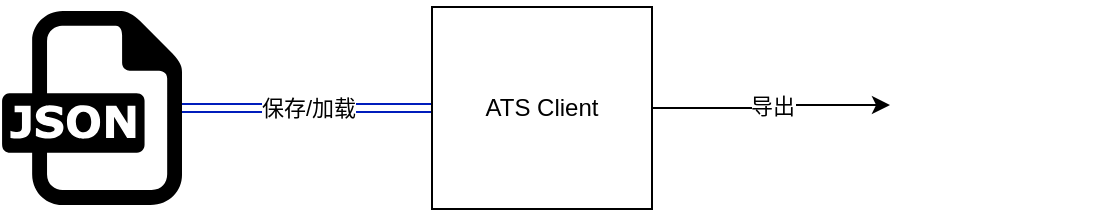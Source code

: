 <mxfile version="16.2.4" type="github">
  <diagram id="TSvHupmV6pkLSiCcQYH6" name="第 1 页">
    <mxGraphModel dx="1038" dy="547" grid="1" gridSize="10" guides="1" tooltips="1" connect="1" arrows="1" fold="1" page="1" pageScale="1" pageWidth="827" pageHeight="1169" math="0" shadow="0">
      <root>
        <mxCell id="0" />
        <mxCell id="1" parent="0" />
        <mxCell id="2_yFW19Lb9jpXho9O63r-2" value="" style="shape=image;html=1;verticalAlign=top;verticalLabelPosition=bottom;labelBackgroundColor=#ffffff;imageAspect=0;aspect=fixed;image=https://cdn0.iconfinder.com/data/icons/logos-microsoft-office-365/128/Microsoft_Office_Mesa_de_trabajo_1-128.png" vertex="1" parent="1">
          <mxGeometry x="569" y="186" width="105" height="105" as="geometry" />
        </mxCell>
        <mxCell id="2_yFW19Lb9jpXho9O63r-4" value="导出" style="edgeStyle=orthogonalEdgeStyle;rounded=0;orthogonalLoop=1;jettySize=auto;html=1;exitX=1;exitY=0.5;exitDx=0;exitDy=0;entryX=0;entryY=0.5;entryDx=0;entryDy=0;" edge="1" parent="1" source="2_yFW19Lb9jpXho9O63r-3" target="2_yFW19Lb9jpXho9O63r-2">
          <mxGeometry relative="1" as="geometry" />
        </mxCell>
        <mxCell id="2_yFW19Lb9jpXho9O63r-12" value="保存/加载" style="edgeStyle=orthogonalEdgeStyle;rounded=0;orthogonalLoop=1;jettySize=auto;html=1;exitX=0;exitY=0.5;exitDx=0;exitDy=0;shape=link;strokeColor=#001DBC;fillColor=#0050ef;" edge="1" parent="1" source="2_yFW19Lb9jpXho9O63r-3" target="2_yFW19Lb9jpXho9O63r-11">
          <mxGeometry relative="1" as="geometry" />
        </mxCell>
        <mxCell id="2_yFW19Lb9jpXho9O63r-3" value="ATS Client" style="rounded=0;whiteSpace=wrap;html=1;" vertex="1" parent="1">
          <mxGeometry x="340" y="189.5" width="110" height="101" as="geometry" />
        </mxCell>
        <mxCell id="2_yFW19Lb9jpXho9O63r-11" value="" style="dashed=0;outlineConnect=0;html=1;align=center;labelPosition=center;verticalLabelPosition=bottom;verticalAlign=top;shape=mxgraph.weblogos.json" vertex="1" parent="1">
          <mxGeometry x="125" y="191.5" width="90" height="97" as="geometry" />
        </mxCell>
      </root>
    </mxGraphModel>
  </diagram>
</mxfile>
